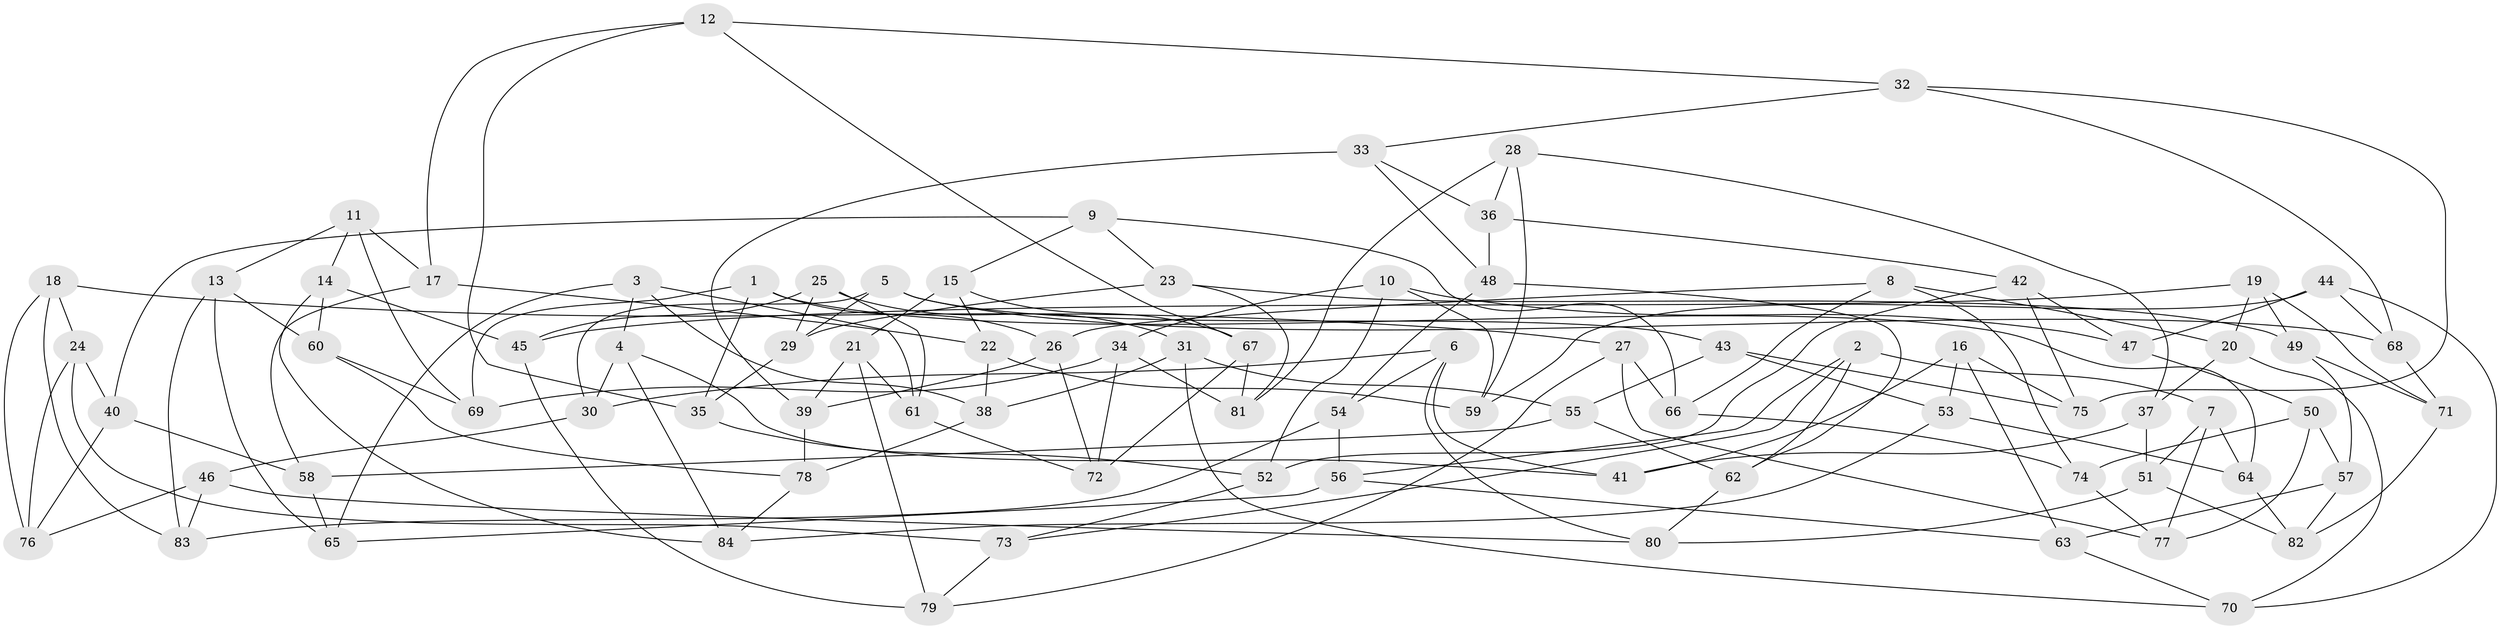 // coarse degree distribution, {10: 0.07692307692307693, 4: 0.11538461538461539, 7: 0.23076923076923078, 6: 0.19230769230769232, 5: 0.11538461538461539, 8: 0.038461538461538464, 9: 0.11538461538461539, 3: 0.07692307692307693, 2: 0.038461538461538464}
// Generated by graph-tools (version 1.1) at 2025/53/03/04/25 22:53:33]
// undirected, 84 vertices, 168 edges
graph export_dot {
  node [color=gray90,style=filled];
  1;
  2;
  3;
  4;
  5;
  6;
  7;
  8;
  9;
  10;
  11;
  12;
  13;
  14;
  15;
  16;
  17;
  18;
  19;
  20;
  21;
  22;
  23;
  24;
  25;
  26;
  27;
  28;
  29;
  30;
  31;
  32;
  33;
  34;
  35;
  36;
  37;
  38;
  39;
  40;
  41;
  42;
  43;
  44;
  45;
  46;
  47;
  48;
  49;
  50;
  51;
  52;
  53;
  54;
  55;
  56;
  57;
  58;
  59;
  60;
  61;
  62;
  63;
  64;
  65;
  66;
  67;
  68;
  69;
  70;
  71;
  72;
  73;
  74;
  75;
  76;
  77;
  78;
  79;
  80;
  81;
  82;
  83;
  84;
  1 -- 69;
  1 -- 26;
  1 -- 35;
  1 -- 64;
  2 -- 73;
  2 -- 56;
  2 -- 62;
  2 -- 7;
  3 -- 61;
  3 -- 38;
  3 -- 65;
  3 -- 4;
  4 -- 30;
  4 -- 84;
  4 -- 41;
  5 -- 29;
  5 -- 43;
  5 -- 30;
  5 -- 68;
  6 -- 30;
  6 -- 41;
  6 -- 80;
  6 -- 54;
  7 -- 77;
  7 -- 64;
  7 -- 51;
  8 -- 74;
  8 -- 26;
  8 -- 20;
  8 -- 66;
  9 -- 23;
  9 -- 40;
  9 -- 15;
  9 -- 66;
  10 -- 59;
  10 -- 47;
  10 -- 52;
  10 -- 34;
  11 -- 69;
  11 -- 13;
  11 -- 17;
  11 -- 14;
  12 -- 67;
  12 -- 17;
  12 -- 35;
  12 -- 32;
  13 -- 60;
  13 -- 65;
  13 -- 83;
  14 -- 60;
  14 -- 45;
  14 -- 84;
  15 -- 21;
  15 -- 22;
  15 -- 67;
  16 -- 75;
  16 -- 63;
  16 -- 41;
  16 -- 53;
  17 -- 58;
  17 -- 22;
  18 -- 76;
  18 -- 27;
  18 -- 83;
  18 -- 24;
  19 -- 45;
  19 -- 49;
  19 -- 71;
  19 -- 20;
  20 -- 37;
  20 -- 70;
  21 -- 39;
  21 -- 79;
  21 -- 61;
  22 -- 38;
  22 -- 59;
  23 -- 49;
  23 -- 29;
  23 -- 81;
  24 -- 73;
  24 -- 76;
  24 -- 40;
  25 -- 31;
  25 -- 29;
  25 -- 61;
  25 -- 45;
  26 -- 39;
  26 -- 72;
  27 -- 79;
  27 -- 77;
  27 -- 66;
  28 -- 59;
  28 -- 81;
  28 -- 36;
  28 -- 37;
  29 -- 35;
  30 -- 46;
  31 -- 38;
  31 -- 55;
  31 -- 70;
  32 -- 33;
  32 -- 68;
  32 -- 75;
  33 -- 39;
  33 -- 36;
  33 -- 48;
  34 -- 81;
  34 -- 69;
  34 -- 72;
  35 -- 52;
  36 -- 48;
  36 -- 42;
  37 -- 51;
  37 -- 41;
  38 -- 78;
  39 -- 78;
  40 -- 76;
  40 -- 58;
  42 -- 52;
  42 -- 47;
  42 -- 75;
  43 -- 53;
  43 -- 55;
  43 -- 75;
  44 -- 70;
  44 -- 47;
  44 -- 59;
  44 -- 68;
  45 -- 79;
  46 -- 80;
  46 -- 83;
  46 -- 76;
  47 -- 50;
  48 -- 54;
  48 -- 62;
  49 -- 71;
  49 -- 57;
  50 -- 57;
  50 -- 74;
  50 -- 77;
  51 -- 82;
  51 -- 80;
  52 -- 73;
  53 -- 64;
  53 -- 84;
  54 -- 56;
  54 -- 83;
  55 -- 58;
  55 -- 62;
  56 -- 63;
  56 -- 65;
  57 -- 82;
  57 -- 63;
  58 -- 65;
  60 -- 69;
  60 -- 78;
  61 -- 72;
  62 -- 80;
  63 -- 70;
  64 -- 82;
  66 -- 74;
  67 -- 81;
  67 -- 72;
  68 -- 71;
  71 -- 82;
  73 -- 79;
  74 -- 77;
  78 -- 84;
}
